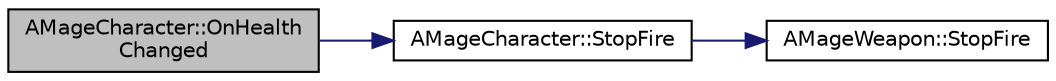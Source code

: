 digraph "AMageCharacter::OnHealthChanged"
{
 // LATEX_PDF_SIZE
  edge [fontname="Helvetica",fontsize="10",labelfontname="Helvetica",labelfontsize="10"];
  node [fontname="Helvetica",fontsize="10",shape=record];
  rankdir="LR";
  Node1 [label="AMageCharacter::OnHealth\lChanged",height=0.2,width=0.4,color="black", fillcolor="grey75", style="filled", fontcolor="black",tooltip=" "];
  Node1 -> Node2 [color="midnightblue",fontsize="10",style="solid",fontname="Helvetica"];
  Node2 [label="AMageCharacter::StopFire",height=0.2,width=0.4,color="black", fillcolor="white", style="filled",URL="$class_a_mage_character.html#a462892a12a171f65497ad9b09f6b5724",tooltip=" "];
  Node2 -> Node3 [color="midnightblue",fontsize="10",style="solid",fontname="Helvetica"];
  Node3 [label="AMageWeapon::StopFire",height=0.2,width=0.4,color="black", fillcolor="white", style="filled",URL="$class_a_mage_weapon.html#af378048a4d1c02abb02057bd8a42bf50",tooltip=" "];
}
